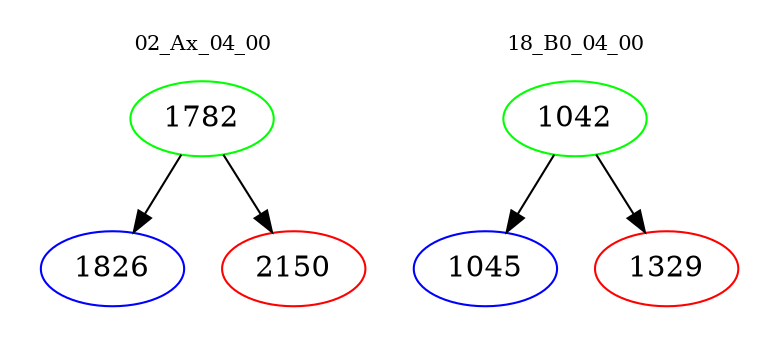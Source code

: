 digraph{
subgraph cluster_0 {
color = white
label = "02_Ax_04_00";
fontsize=10;
T0_1782 [label="1782", color="green"]
T0_1782 -> T0_1826 [color="black"]
T0_1826 [label="1826", color="blue"]
T0_1782 -> T0_2150 [color="black"]
T0_2150 [label="2150", color="red"]
}
subgraph cluster_1 {
color = white
label = "18_B0_04_00";
fontsize=10;
T1_1042 [label="1042", color="green"]
T1_1042 -> T1_1045 [color="black"]
T1_1045 [label="1045", color="blue"]
T1_1042 -> T1_1329 [color="black"]
T1_1329 [label="1329", color="red"]
}
}
